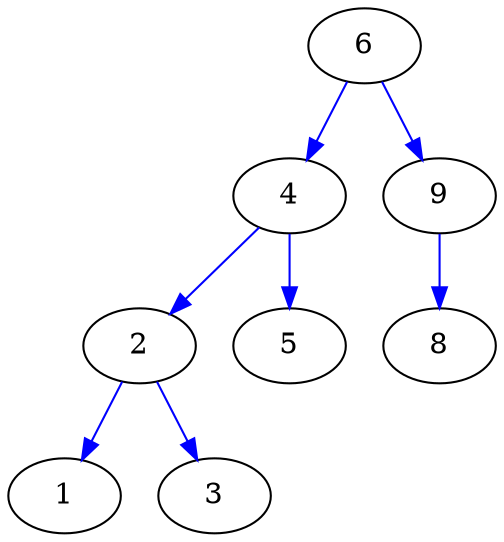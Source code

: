 digraph graphname {
	node[shape=ellipse];
	edge[color=blue,    ];
	layout=dot;
	6 -> 4
	4 -> 2
	2 -> 1
	2 -> 3
	4 -> 5
	6 -> 9
	9 -> 8
	
}
